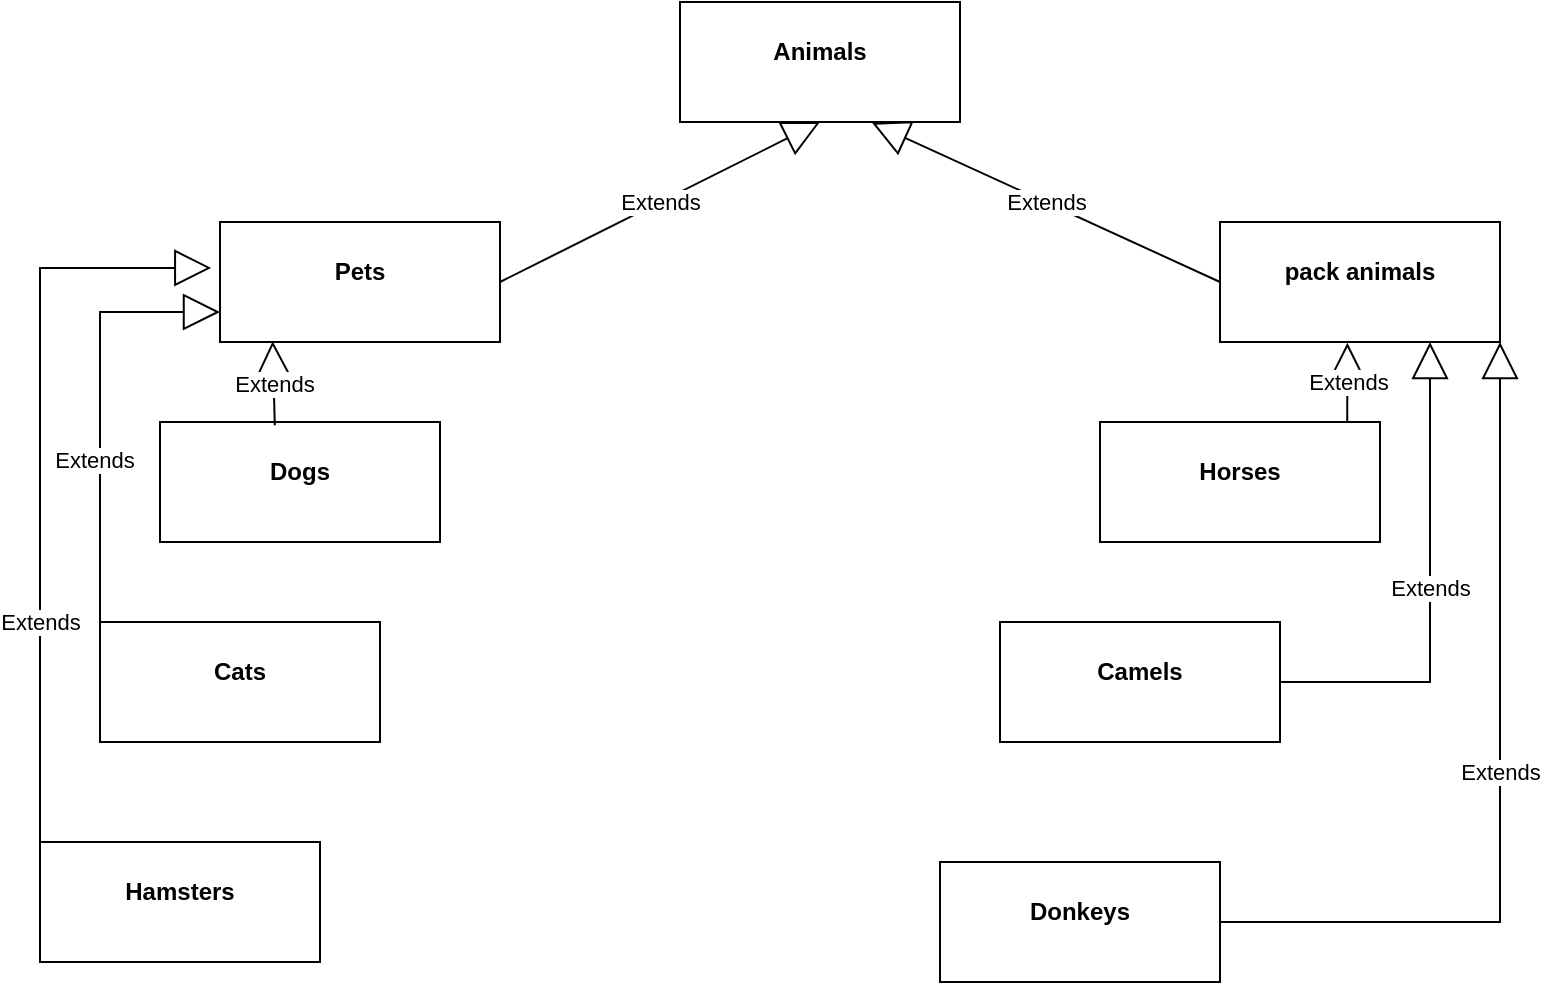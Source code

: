 <mxfile version="20.6.2" type="device"><diagram name="Page-1" id="e7e014a7-5840-1c2e-5031-d8a46d1fe8dd"><mxGraphModel dx="1937" dy="502" grid="1" gridSize="10" guides="1" tooltips="1" connect="1" arrows="1" fold="1" page="1" pageScale="1" pageWidth="1169" pageHeight="826" background="none" math="0" shadow="0"><root><mxCell id="0"/><mxCell id="1" parent="0"/><mxCell id="tGdlwRBx1bDIZQyUGaqJ-41" value="&lt;p style=&quot;margin:0px;margin-top:4px;text-align:center;&quot;&gt;&lt;br&gt;&lt;b&gt;Animals&lt;/b&gt;&lt;/p&gt;" style="verticalAlign=top;align=left;overflow=fill;fontSize=12;fontFamily=Helvetica;html=1;" vertex="1" parent="1"><mxGeometry x="330" y="290" width="140" height="60" as="geometry"/></mxCell><mxCell id="tGdlwRBx1bDIZQyUGaqJ-42" value="&lt;p style=&quot;margin:0px;margin-top:4px;text-align:center;&quot;&gt;&lt;br&gt;&lt;b&gt;Pets&lt;/b&gt;&lt;/p&gt;" style="verticalAlign=top;align=left;overflow=fill;fontSize=12;fontFamily=Helvetica;html=1;" vertex="1" parent="1"><mxGeometry x="100" y="400" width="140" height="60" as="geometry"/></mxCell><mxCell id="tGdlwRBx1bDIZQyUGaqJ-43" value="&lt;p style=&quot;margin:0px;margin-top:4px;text-align:center;&quot;&gt;&lt;br&gt;&lt;b&gt;pack animals&lt;/b&gt;&lt;/p&gt;" style="verticalAlign=top;align=left;overflow=fill;fontSize=12;fontFamily=Helvetica;html=1;" vertex="1" parent="1"><mxGeometry x="600" y="400" width="140" height="60" as="geometry"/></mxCell><mxCell id="tGdlwRBx1bDIZQyUGaqJ-44" value="&lt;p style=&quot;margin:0px;margin-top:4px;text-align:center;&quot;&gt;&lt;br&gt;&lt;b&gt;Dogs&lt;/b&gt;&lt;/p&gt;" style="verticalAlign=top;align=left;overflow=fill;fontSize=12;fontFamily=Helvetica;html=1;" vertex="1" parent="1"><mxGeometry x="70" y="500" width="140" height="60" as="geometry"/></mxCell><mxCell id="tGdlwRBx1bDIZQyUGaqJ-45" value="&lt;p style=&quot;margin:0px;margin-top:4px;text-align:center;&quot;&gt;&lt;br&gt;&lt;b&gt;Cats&lt;/b&gt;&lt;/p&gt;" style="verticalAlign=top;align=left;overflow=fill;fontSize=12;fontFamily=Helvetica;html=1;" vertex="1" parent="1"><mxGeometry x="40" y="600" width="140" height="60" as="geometry"/></mxCell><mxCell id="tGdlwRBx1bDIZQyUGaqJ-46" value="&lt;p style=&quot;margin:0px;margin-top:4px;text-align:center;&quot;&gt;&lt;br&gt;&lt;b&gt;Hamsters&lt;/b&gt;&lt;/p&gt;" style="verticalAlign=top;align=left;overflow=fill;fontSize=12;fontFamily=Helvetica;html=1;" vertex="1" parent="1"><mxGeometry x="10" y="710" width="140" height="60" as="geometry"/></mxCell><mxCell id="tGdlwRBx1bDIZQyUGaqJ-47" value="&lt;p style=&quot;margin:0px;margin-top:4px;text-align:center;&quot;&gt;&lt;br&gt;&lt;b&gt;Horses&lt;/b&gt;&lt;/p&gt;" style="verticalAlign=top;align=left;overflow=fill;fontSize=12;fontFamily=Helvetica;html=1;" vertex="1" parent="1"><mxGeometry x="540" y="500" width="140" height="60" as="geometry"/></mxCell><mxCell id="tGdlwRBx1bDIZQyUGaqJ-48" value="&lt;p style=&quot;margin:0px;margin-top:4px;text-align:center;&quot;&gt;&lt;br&gt;&lt;b&gt;Camels&lt;/b&gt;&lt;/p&gt;" style="verticalAlign=top;align=left;overflow=fill;fontSize=12;fontFamily=Helvetica;html=1;" vertex="1" parent="1"><mxGeometry x="490" y="600" width="140" height="60" as="geometry"/></mxCell><mxCell id="tGdlwRBx1bDIZQyUGaqJ-50" value="&lt;p style=&quot;margin:0px;margin-top:4px;text-align:center;&quot;&gt;&lt;br&gt;&lt;b&gt;Donkeys&lt;/b&gt;&lt;/p&gt;" style="verticalAlign=top;align=left;overflow=fill;fontSize=12;fontFamily=Helvetica;html=1;" vertex="1" parent="1"><mxGeometry x="460" y="720" width="140" height="60" as="geometry"/></mxCell><mxCell id="tGdlwRBx1bDIZQyUGaqJ-51" value="Extends" style="endArrow=block;endSize=16;endFill=0;html=1;rounded=0;entryX=0.5;entryY=1;entryDx=0;entryDy=0;exitX=1;exitY=0.5;exitDx=0;exitDy=0;" edge="1" parent="1" source="tGdlwRBx1bDIZQyUGaqJ-42" target="tGdlwRBx1bDIZQyUGaqJ-41"><mxGeometry width="160" relative="1" as="geometry"><mxPoint x="270" y="560" as="sourcePoint"/><mxPoint x="430" y="560" as="targetPoint"/></mxGeometry></mxCell><mxCell id="tGdlwRBx1bDIZQyUGaqJ-52" value="Extends" style="endArrow=block;endSize=16;endFill=0;html=1;rounded=0;entryX=0.686;entryY=1.006;entryDx=0;entryDy=0;entryPerimeter=0;exitX=0;exitY=0.5;exitDx=0;exitDy=0;" edge="1" parent="1" source="tGdlwRBx1bDIZQyUGaqJ-43" target="tGdlwRBx1bDIZQyUGaqJ-41"><mxGeometry width="160" relative="1" as="geometry"><mxPoint x="270" y="560" as="sourcePoint"/><mxPoint x="430" y="560" as="targetPoint"/></mxGeometry></mxCell><mxCell id="tGdlwRBx1bDIZQyUGaqJ-53" value="Extends" style="endArrow=block;endSize=16;endFill=0;html=1;rounded=0;exitX=0.41;exitY=0.028;exitDx=0;exitDy=0;exitPerimeter=0;entryX=0.188;entryY=0.994;entryDx=0;entryDy=0;entryPerimeter=0;" edge="1" parent="1" source="tGdlwRBx1bDIZQyUGaqJ-44" target="tGdlwRBx1bDIZQyUGaqJ-42"><mxGeometry width="160" relative="1" as="geometry"><mxPoint x="270" y="560" as="sourcePoint"/><mxPoint x="430" y="560" as="targetPoint"/></mxGeometry></mxCell><mxCell id="tGdlwRBx1bDIZQyUGaqJ-54" value="Extends" style="endArrow=block;endSize=16;endFill=0;html=1;rounded=0;exitX=0;exitY=0;exitDx=0;exitDy=0;entryX=0;entryY=0.75;entryDx=0;entryDy=0;" edge="1" parent="1" source="tGdlwRBx1bDIZQyUGaqJ-45" target="tGdlwRBx1bDIZQyUGaqJ-42"><mxGeometry x="-0.24" y="3" width="160" relative="1" as="geometry"><mxPoint x="270" y="560" as="sourcePoint"/><mxPoint x="430" y="560" as="targetPoint"/><Array as="points"><mxPoint x="40" y="445"/></Array><mxPoint as="offset"/></mxGeometry></mxCell><mxCell id="tGdlwRBx1bDIZQyUGaqJ-55" value="Extends" style="endArrow=block;endSize=16;endFill=0;html=1;rounded=0;exitX=0;exitY=0;exitDx=0;exitDy=0;entryX=-0.031;entryY=0.383;entryDx=0;entryDy=0;entryPerimeter=0;" edge="1" parent="1" source="tGdlwRBx1bDIZQyUGaqJ-46" target="tGdlwRBx1bDIZQyUGaqJ-42"><mxGeometry x="-0.41" width="160" relative="1" as="geometry"><mxPoint x="270" y="560" as="sourcePoint"/><mxPoint x="430" y="560" as="targetPoint"/><Array as="points"><mxPoint x="10" y="423"/></Array><mxPoint as="offset"/></mxGeometry></mxCell><mxCell id="tGdlwRBx1bDIZQyUGaqJ-56" value="Extends" style="endArrow=block;endSize=16;endFill=0;html=1;rounded=0;entryX=0.455;entryY=1.006;entryDx=0;entryDy=0;entryPerimeter=0;exitX=0.883;exitY=-0.006;exitDx=0;exitDy=0;exitPerimeter=0;" edge="1" parent="1" source="tGdlwRBx1bDIZQyUGaqJ-47" target="tGdlwRBx1bDIZQyUGaqJ-43"><mxGeometry width="160" relative="1" as="geometry"><mxPoint x="270" y="560" as="sourcePoint"/><mxPoint x="430" y="560" as="targetPoint"/></mxGeometry></mxCell><mxCell id="tGdlwRBx1bDIZQyUGaqJ-57" value="Extends" style="endArrow=block;endSize=16;endFill=0;html=1;rounded=0;entryX=0.75;entryY=1;entryDx=0;entryDy=0;exitX=1;exitY=0.5;exitDx=0;exitDy=0;" edge="1" parent="1" source="tGdlwRBx1bDIZQyUGaqJ-48" target="tGdlwRBx1bDIZQyUGaqJ-43"><mxGeometry width="160" relative="1" as="geometry"><mxPoint x="280" y="560" as="sourcePoint"/><mxPoint x="440" y="560" as="targetPoint"/><Array as="points"><mxPoint x="705" y="630"/></Array></mxGeometry></mxCell><mxCell id="tGdlwRBx1bDIZQyUGaqJ-58" value="Extends" style="endArrow=block;endSize=16;endFill=0;html=1;rounded=0;entryX=1;entryY=1;entryDx=0;entryDy=0;exitX=1;exitY=0.5;exitDx=0;exitDy=0;" edge="1" parent="1" source="tGdlwRBx1bDIZQyUGaqJ-50" target="tGdlwRBx1bDIZQyUGaqJ-43"><mxGeometry width="160" relative="1" as="geometry"><mxPoint x="280" y="660" as="sourcePoint"/><mxPoint x="440" y="660" as="targetPoint"/><Array as="points"><mxPoint x="740" y="750"/></Array></mxGeometry></mxCell></root></mxGraphModel></diagram></mxfile>